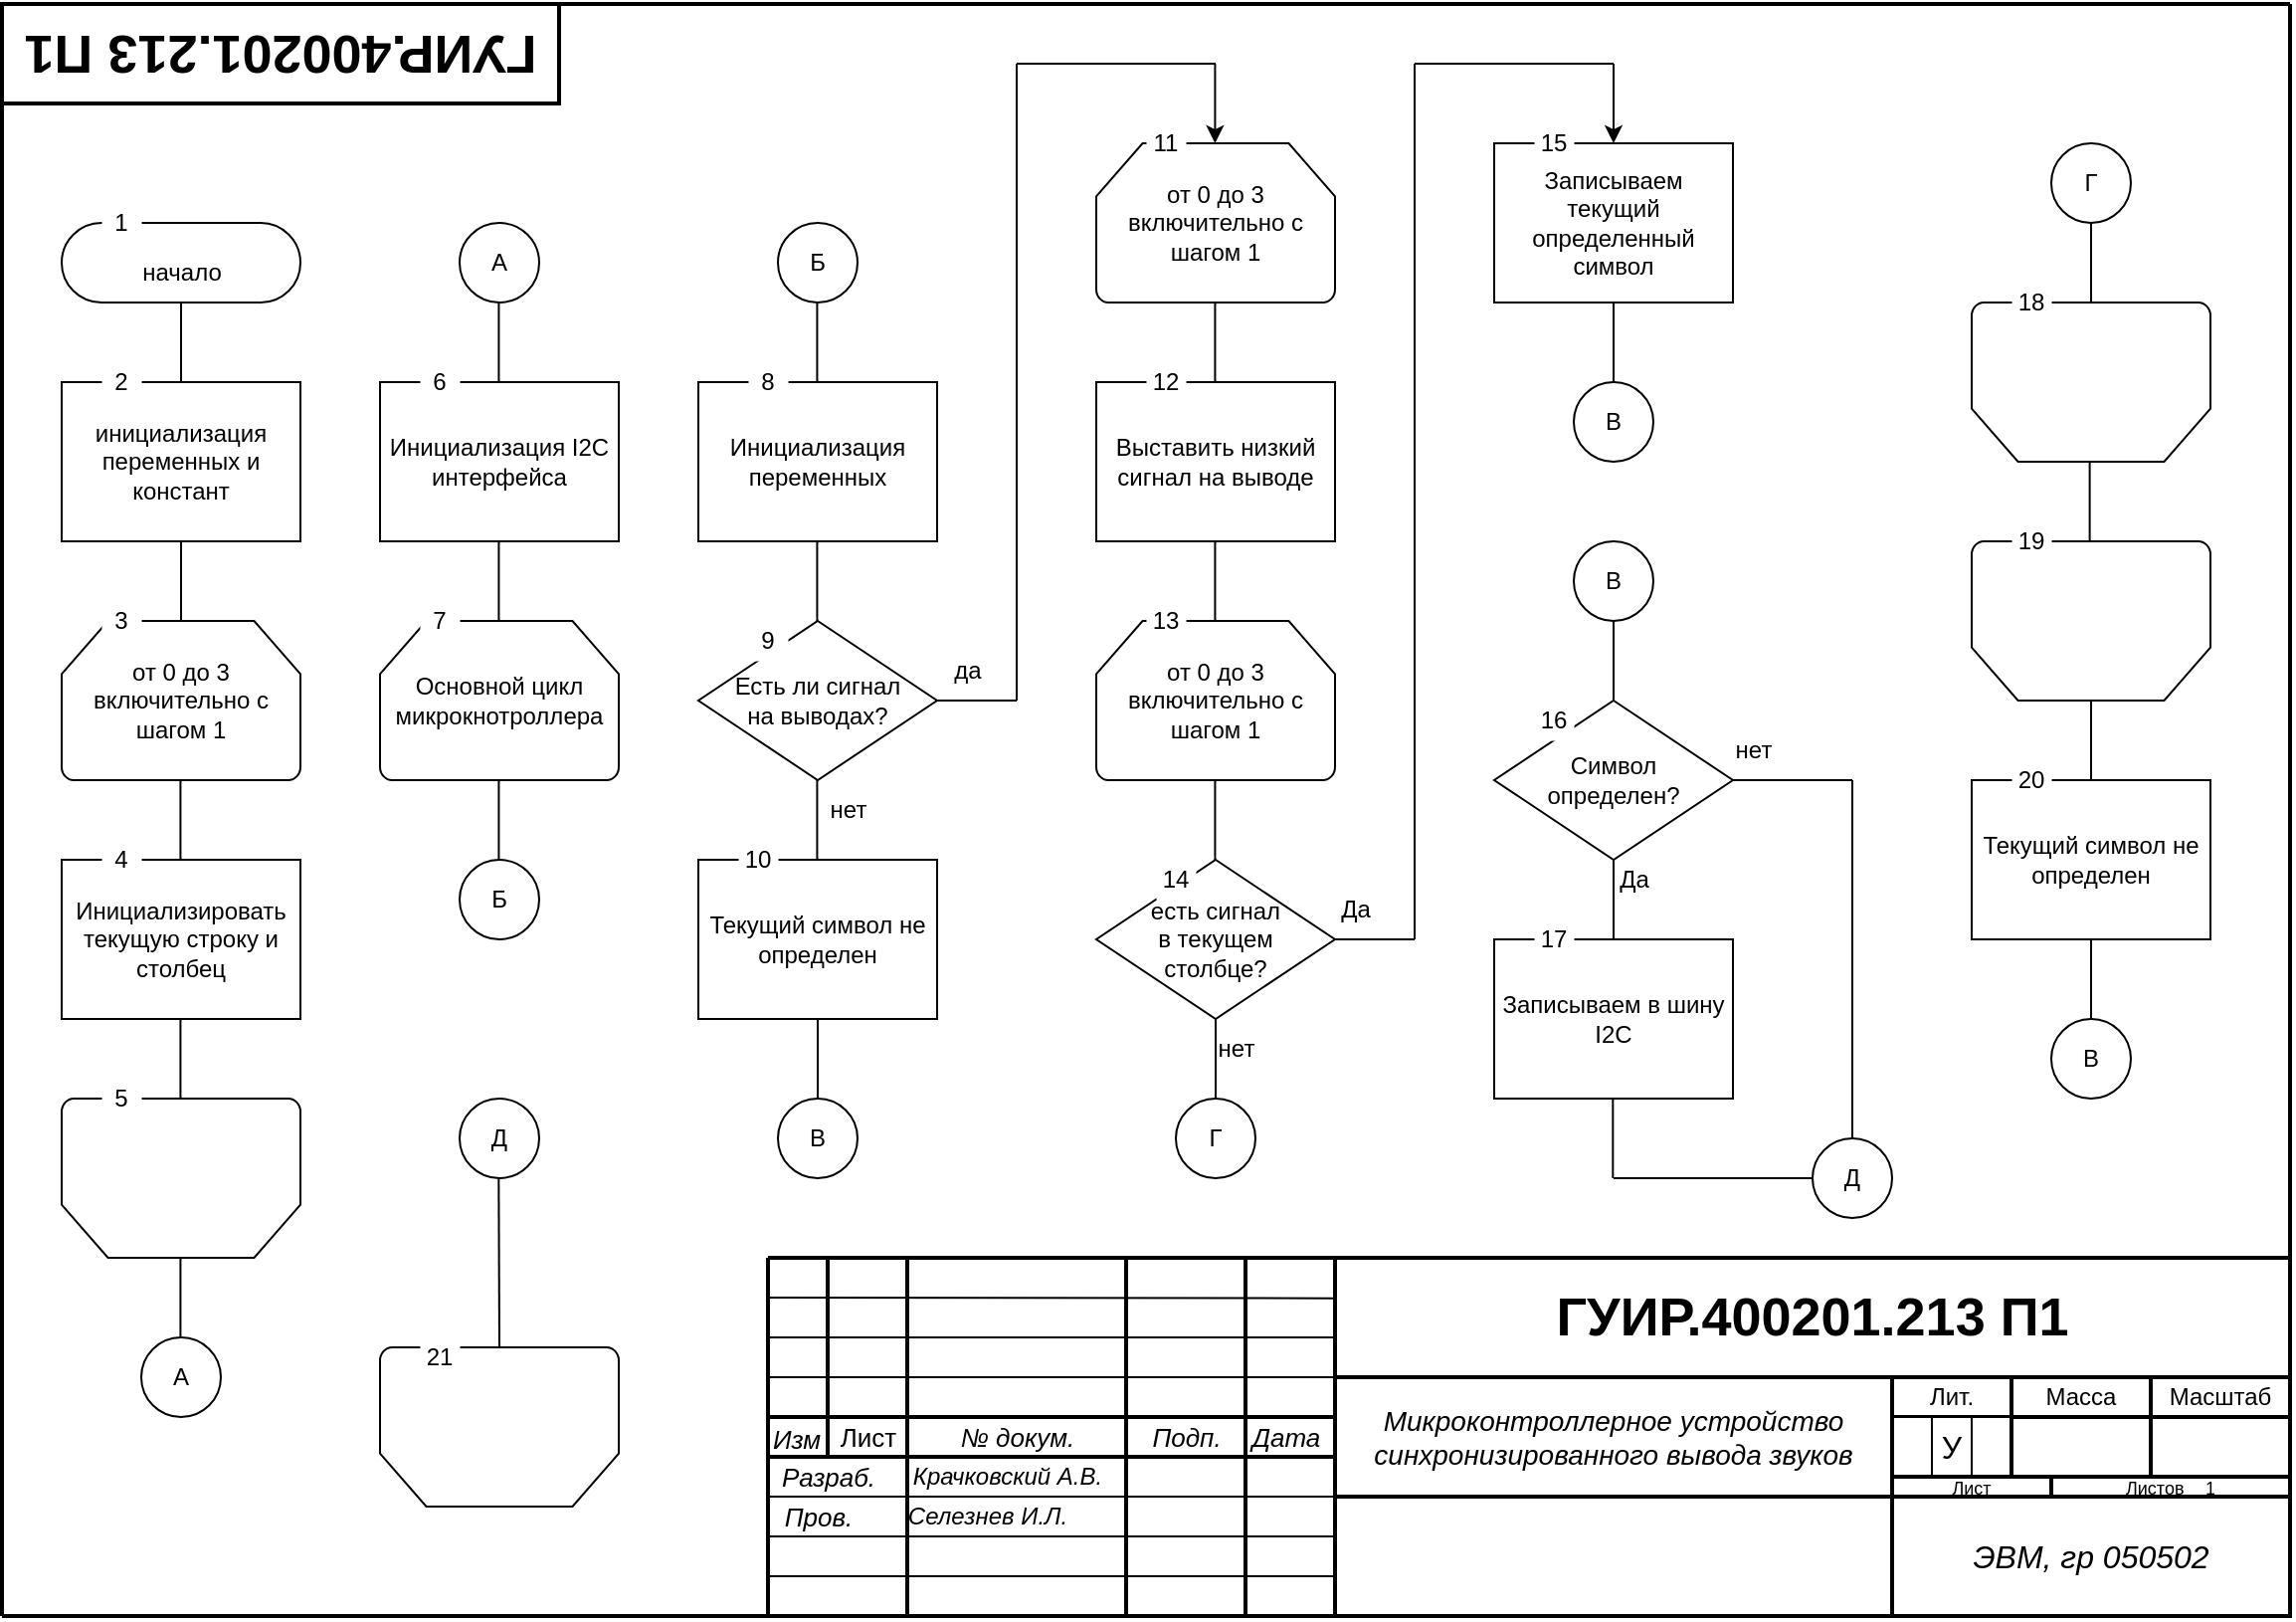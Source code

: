 <mxfile version="20.3.0" type="device"><diagram id="GXZPRwEHkEbAvO9n9FGi" name="Page-1"><mxGraphModel dx="1422" dy="873" grid="1" gridSize="10" guides="1" tooltips="1" connect="1" arrows="1" fold="1" page="1" pageScale="1" pageWidth="1169" pageHeight="827" math="0" shadow="0"><root><mxCell id="0"/><mxCell id="1" parent="0"/><mxCell id="h3O_C7E2nkgjkyTEOgax-40" value="Основной цикл&lt;br&gt;микрокнотроллера" style="strokeWidth=1;html=1;shape=mxgraph.flowchart.loop_limit;whiteSpace=wrap;strokeColor=#000000;fontSize=12;fontColor=#000000;" vertex="1" parent="1"><mxGeometry x="200" y="320" width="120" height="80" as="geometry"/></mxCell><mxCell id="_X2f78YvWw6dJyPzaX1N-1" value="&lt;b&gt;&lt;font style=&quot;font-size: 27px;&quot;&gt;ГУИР.400201.213 П1&lt;/font&gt;&lt;/b&gt;" style="rounded=0;whiteSpace=wrap;html=1;strokeWidth=2;rotation=-180;" parent="1" vertex="1"><mxGeometry x="10" y="10" width="280" height="50" as="geometry"/></mxCell><mxCell id="acDS-vU58lCO8OHWH6dE-1" value="" style="rounded=0;whiteSpace=wrap;html=1;strokeWidth=2;" parent="1" vertex="1"><mxGeometry x="680" y="760" width="280" height="60" as="geometry"/></mxCell><mxCell id="QoqpxSPmtK9tFqNRTRTl-2" value="" style="endArrow=none;html=1;rounded=0;strokeWidth=2;" parent="1" edge="1"><mxGeometry width="50" height="50" relative="1" as="geometry"><mxPoint x="10" y="820" as="sourcePoint"/><mxPoint x="1160" y="820" as="targetPoint"/></mxGeometry></mxCell><mxCell id="QoqpxSPmtK9tFqNRTRTl-3" value="" style="endArrow=none;html=1;rounded=0;strokeWidth=2;" parent="1" edge="1"><mxGeometry width="50" height="50" relative="1" as="geometry"><mxPoint x="1160" y="820" as="sourcePoint"/><mxPoint x="1160" y="10" as="targetPoint"/></mxGeometry></mxCell><mxCell id="QoqpxSPmtK9tFqNRTRTl-4" value="" style="endArrow=none;html=1;rounded=0;strokeWidth=2;" parent="1" edge="1"><mxGeometry width="50" height="50" relative="1" as="geometry"><mxPoint x="10" y="10" as="sourcePoint"/><mxPoint x="1160" y="10" as="targetPoint"/></mxGeometry></mxCell><mxCell id="QoqpxSPmtK9tFqNRTRTl-5" value="" style="endArrow=none;html=1;rounded=0;strokeWidth=2;" parent="1" edge="1"><mxGeometry width="50" height="50" relative="1" as="geometry"><mxPoint x="10" y="820" as="sourcePoint"/><mxPoint x="10" y="10" as="targetPoint"/></mxGeometry></mxCell><mxCell id="QoqpxSPmtK9tFqNRTRTl-6" value="&lt;b&gt;&lt;font style=&quot;font-size: 27px;&quot;&gt;ГУИР.400201.213 П1&lt;/font&gt;&lt;/b&gt;" style="rounded=0;whiteSpace=wrap;html=1;strokeWidth=2;" parent="1" vertex="1"><mxGeometry x="680" y="640" width="480" height="60" as="geometry"/></mxCell><mxCell id="QoqpxSPmtK9tFqNRTRTl-11" value="Лит." style="rounded=0;whiteSpace=wrap;html=1;strokeWidth=2;" parent="1" vertex="1"><mxGeometry x="960" y="700" width="60" height="20" as="geometry"/></mxCell><mxCell id="QoqpxSPmtK9tFqNRTRTl-12" value="Масса" style="rounded=0;whiteSpace=wrap;html=1;strokeWidth=2;" parent="1" vertex="1"><mxGeometry x="1020" y="700" width="70" height="20" as="geometry"/></mxCell><mxCell id="QoqpxSPmtK9tFqNRTRTl-13" value="Масштаб" style="rounded=0;whiteSpace=wrap;html=1;strokeWidth=2;" parent="1" vertex="1"><mxGeometry x="1090" y="700" width="70" height="20" as="geometry"/></mxCell><mxCell id="QoqpxSPmtK9tFqNRTRTl-14" value="" style="rounded=0;whiteSpace=wrap;html=1;" parent="1" vertex="1"><mxGeometry x="960" y="720" width="20" height="30" as="geometry"/></mxCell><mxCell id="QoqpxSPmtK9tFqNRTRTl-15" value="&lt;font style=&quot;font-size: 16px;&quot;&gt;У&lt;/font&gt;" style="rounded=0;whiteSpace=wrap;html=1;" parent="1" vertex="1"><mxGeometry x="980" y="720" width="20" height="30" as="geometry"/></mxCell><mxCell id="QoqpxSPmtK9tFqNRTRTl-16" value="" style="rounded=0;whiteSpace=wrap;html=1;" parent="1" vertex="1"><mxGeometry x="1000" y="720" width="20" height="30" as="geometry"/></mxCell><mxCell id="QoqpxSPmtK9tFqNRTRTl-17" value="" style="rounded=0;whiteSpace=wrap;html=1;strokeWidth=2;" parent="1" vertex="1"><mxGeometry x="1020" y="720" width="70" height="30" as="geometry"/></mxCell><mxCell id="QoqpxSPmtK9tFqNRTRTl-18" value="" style="rounded=0;whiteSpace=wrap;html=1;strokeWidth=2;" parent="1" vertex="1"><mxGeometry x="1090" y="720" width="70" height="30" as="geometry"/></mxCell><mxCell id="QoqpxSPmtK9tFqNRTRTl-19" value="&lt;font style=&quot;font-size: 9px;&quot;&gt;Лист&lt;/font&gt;" style="rounded=0;whiteSpace=wrap;html=1;strokeWidth=2;" parent="1" vertex="1"><mxGeometry x="960" y="750" width="80" height="10" as="geometry"/></mxCell><mxCell id="QoqpxSPmtK9tFqNRTRTl-20" value="&lt;font style=&quot;font-size: 9px;&quot;&gt;Листов&lt;span style=&quot;white-space: pre;&quot;&gt;&#9;&lt;/span&gt;1&lt;/font&gt;" style="rounded=0;whiteSpace=wrap;html=1;strokeWidth=2;" parent="1" vertex="1"><mxGeometry x="1040" y="750" width="120" height="10" as="geometry"/></mxCell><mxCell id="QoqpxSPmtK9tFqNRTRTl-21" value="" style="endArrow=none;html=1;rounded=0;exitX=1;exitY=0;exitDx=0;exitDy=0;strokeWidth=2;" parent="1" edge="1"><mxGeometry width="50" height="50" relative="1" as="geometry"><mxPoint x="960" y="760" as="sourcePoint"/><mxPoint x="960" y="720" as="targetPoint"/></mxGeometry></mxCell><mxCell id="QoqpxSPmtK9tFqNRTRTl-22" value="&lt;i&gt;ЭВМ, гр 050502&lt;/i&gt;" style="rounded=0;whiteSpace=wrap;html=1;fontSize=16;strokeWidth=2;" parent="1" vertex="1"><mxGeometry x="960" y="760" width="200" height="60" as="geometry"/></mxCell><mxCell id="QoqpxSPmtK9tFqNRTRTl-23" value="" style="endArrow=none;html=1;rounded=0;fontSize=16;strokeWidth=2;entryX=0;entryY=0;entryDx=0;entryDy=0;" parent="1" target="QoqpxSPmtK9tFqNRTRTl-6" edge="1"><mxGeometry width="50" height="50" relative="1" as="geometry"><mxPoint x="395" y="640" as="sourcePoint"/><mxPoint x="675" y="640" as="targetPoint"/></mxGeometry></mxCell><mxCell id="QoqpxSPmtK9tFqNRTRTl-24" value="" style="endArrow=none;html=1;rounded=0;fontSize=16;strokeWidth=2;exitX=0;exitY=1;exitDx=0;exitDy=0;" parent="1" edge="1"><mxGeometry width="50" height="50" relative="1" as="geometry"><mxPoint x="395" y="820" as="sourcePoint"/><mxPoint x="395" y="640" as="targetPoint"/></mxGeometry></mxCell><mxCell id="QoqpxSPmtK9tFqNRTRTl-25" value="" style="endArrow=none;html=1;rounded=0;fontSize=16;strokeWidth=1;exitX=0;exitY=0;exitDx=0;exitDy=0;entryX=0;entryY=0;entryDx=0;entryDy=0;" parent="1" target="acDS-vU58lCO8OHWH6dE-2" edge="1"><mxGeometry width="50" height="50" relative="1" as="geometry"><mxPoint x="395" y="700" as="sourcePoint"/><mxPoint x="675" y="700" as="targetPoint"/></mxGeometry></mxCell><mxCell id="QoqpxSPmtK9tFqNRTRTl-26" value="" style="endArrow=none;html=1;rounded=0;fontSize=16;strokeWidth=1;entryX=0;entryY=1;entryDx=0;entryDy=0;" parent="1" target="acDS-vU58lCO8OHWH6dE-2" edge="1"><mxGeometry width="50" height="50" relative="1" as="geometry"><mxPoint x="395" y="760" as="sourcePoint"/><mxPoint x="675" y="760" as="targetPoint"/></mxGeometry></mxCell><mxCell id="QoqpxSPmtK9tFqNRTRTl-27" value="" style="endArrow=none;html=1;rounded=0;fontSize=16;strokeWidth=2;" parent="1" edge="1"><mxGeometry width="50" height="50" relative="1" as="geometry"><mxPoint x="635" y="820" as="sourcePoint"/><mxPoint x="635" y="640" as="targetPoint"/></mxGeometry></mxCell><mxCell id="QoqpxSPmtK9tFqNRTRTl-28" value="" style="endArrow=none;html=1;rounded=0;fontSize=16;strokeWidth=2;" parent="1" edge="1"><mxGeometry width="50" height="50" relative="1" as="geometry"><mxPoint x="575" y="820" as="sourcePoint"/><mxPoint x="575" y="640" as="targetPoint"/></mxGeometry></mxCell><mxCell id="QoqpxSPmtK9tFqNRTRTl-29" value="" style="endArrow=none;html=1;rounded=0;fontSize=16;strokeWidth=2;" parent="1" edge="1"><mxGeometry width="50" height="50" relative="1" as="geometry"><mxPoint x="425" y="740" as="sourcePoint"/><mxPoint x="425" y="640" as="targetPoint"/></mxGeometry></mxCell><mxCell id="QoqpxSPmtK9tFqNRTRTl-30" value="" style="endArrow=none;html=1;rounded=0;fontSize=16;strokeWidth=2;" parent="1" edge="1"><mxGeometry width="50" height="50" relative="1" as="geometry"><mxPoint x="465" y="820" as="sourcePoint"/><mxPoint x="465" y="640" as="targetPoint"/></mxGeometry></mxCell><mxCell id="QoqpxSPmtK9tFqNRTRTl-31" value="" style="endArrow=none;html=1;rounded=0;fontSize=16;strokeWidth=1;exitX=-0.001;exitY=0.339;exitDx=0;exitDy=0;exitPerimeter=0;" parent="1" source="QoqpxSPmtK9tFqNRTRTl-6" edge="1"><mxGeometry width="50" height="50" relative="1" as="geometry"><mxPoint x="675" y="659.98" as="sourcePoint"/><mxPoint x="395" y="660" as="targetPoint"/></mxGeometry></mxCell><mxCell id="QoqpxSPmtK9tFqNRTRTl-32" value="" style="endArrow=none;html=1;rounded=0;fontSize=16;strokeWidth=1;exitX=0;exitY=0.667;exitDx=0;exitDy=0;exitPerimeter=0;" parent="1" edge="1"><mxGeometry width="50" height="50" relative="1" as="geometry"><mxPoint x="680" y="680.02" as="sourcePoint"/><mxPoint x="396" y="680" as="targetPoint"/></mxGeometry></mxCell><mxCell id="QoqpxSPmtK9tFqNRTRTl-33" value="" style="endArrow=none;html=1;rounded=0;fontSize=16;strokeWidth=2;" parent="1" edge="1"><mxGeometry width="50" height="50" relative="1" as="geometry"><mxPoint x="680" y="720" as="sourcePoint"/><mxPoint x="395" y="720" as="targetPoint"/></mxGeometry></mxCell><mxCell id="QoqpxSPmtK9tFqNRTRTl-34" value="" style="endArrow=none;html=1;rounded=0;fontSize=16;strokeWidth=2;" parent="1" edge="1"><mxGeometry width="50" height="50" relative="1" as="geometry"><mxPoint x="680" y="740" as="sourcePoint"/><mxPoint x="395" y="740" as="targetPoint"/></mxGeometry></mxCell><mxCell id="QoqpxSPmtK9tFqNRTRTl-35" value="" style="endArrow=none;html=1;rounded=0;fontSize=16;strokeWidth=1;exitX=0;exitY=0.333;exitDx=0;exitDy=0;exitPerimeter=0;" parent="1" edge="1"><mxGeometry width="50" height="50" relative="1" as="geometry"><mxPoint x="680" y="779.98" as="sourcePoint"/><mxPoint x="395" y="780" as="targetPoint"/></mxGeometry></mxCell><mxCell id="QoqpxSPmtK9tFqNRTRTl-37" value="" style="endArrow=none;html=1;rounded=0;fontSize=16;strokeWidth=1;exitX=0;exitY=0.667;exitDx=0;exitDy=0;exitPerimeter=0;" parent="1" edge="1"><mxGeometry width="50" height="50" relative="1" as="geometry"><mxPoint x="680" y="800.02" as="sourcePoint"/><mxPoint x="394" y="800" as="targetPoint"/></mxGeometry></mxCell><mxCell id="QoqpxSPmtK9tFqNRTRTl-38" value="&lt;font style=&quot;font-size: 13px;&quot;&gt;&lt;i&gt;Изм&lt;/i&gt;&lt;/font&gt;" style="text;html=1;align=center;verticalAlign=middle;resizable=0;points=[];autosize=1;strokeColor=none;fillColor=none;fontSize=16;" parent="1" vertex="1"><mxGeometry x="389" y="715" width="40" height="30" as="geometry"/></mxCell><mxCell id="QoqpxSPmtK9tFqNRTRTl-39" value="Лист" style="text;html=1;align=center;verticalAlign=middle;resizable=0;points=[];autosize=1;strokeColor=none;fillColor=none;fontSize=13;" parent="1" vertex="1"><mxGeometry x="425" y="720" width="40" height="20" as="geometry"/></mxCell><mxCell id="QoqpxSPmtK9tFqNRTRTl-40" value="&lt;i&gt;№ докум.&lt;/i&gt;" style="text;html=1;align=center;verticalAlign=middle;resizable=0;points=[];autosize=1;strokeColor=none;fillColor=none;fontSize=13;" parent="1" vertex="1"><mxGeometry x="485" y="720" width="70" height="20" as="geometry"/></mxCell><mxCell id="QoqpxSPmtK9tFqNRTRTl-41" value="&lt;i&gt;Подп.&lt;/i&gt;" style="text;html=1;align=center;verticalAlign=middle;resizable=0;points=[];autosize=1;strokeColor=none;fillColor=none;fontSize=13;" parent="1" vertex="1"><mxGeometry x="580" y="720" width="50" height="20" as="geometry"/></mxCell><mxCell id="QoqpxSPmtK9tFqNRTRTl-42" value="&lt;i&gt;Дата&lt;/i&gt;" style="text;html=1;align=center;verticalAlign=middle;resizable=0;points=[];autosize=1;strokeColor=none;fillColor=none;fontSize=13;" parent="1" vertex="1"><mxGeometry x="630" y="720" width="50" height="20" as="geometry"/></mxCell><mxCell id="QoqpxSPmtK9tFqNRTRTl-43" value="&lt;i&gt;Разраб.&lt;/i&gt;" style="text;html=1;align=center;verticalAlign=middle;resizable=0;points=[];autosize=1;strokeColor=none;fillColor=none;fontSize=13;" parent="1" vertex="1"><mxGeometry x="395" y="740" width="60" height="20" as="geometry"/></mxCell><mxCell id="QoqpxSPmtK9tFqNRTRTl-44" value="&lt;i&gt;Пров.&lt;/i&gt;" style="text;html=1;align=center;verticalAlign=middle;resizable=0;points=[];autosize=1;strokeColor=none;fillColor=none;fontSize=13;" parent="1" vertex="1"><mxGeometry x="395" y="760" width="50" height="20" as="geometry"/></mxCell><mxCell id="acDS-vU58lCO8OHWH6dE-2" value="&lt;i&gt;&lt;font style=&quot;font-size: 14px;&quot;&gt;Микроконтроллерное устройство синхронизированного вывода звуков&lt;/font&gt;&lt;/i&gt;" style="rounded=0;whiteSpace=wrap;html=1;strokeWidth=2;" parent="1" vertex="1"><mxGeometry x="680" y="700" width="280" height="60" as="geometry"/></mxCell><mxCell id="h3O_C7E2nkgjkyTEOgax-1" value="&lt;i&gt;Крачковский А.В.&lt;/i&gt;" style="text;html=1;align=center;verticalAlign=middle;resizable=0;points=[];autosize=1;strokeColor=none;fillColor=none;" vertex="1" parent="1"><mxGeometry x="455" y="735" width="120" height="30" as="geometry"/></mxCell><mxCell id="h3O_C7E2nkgjkyTEOgax-2" value="&lt;i&gt;Селезнев И.Л.&lt;/i&gt;" style="text;html=1;align=center;verticalAlign=middle;resizable=0;points=[];autosize=1;strokeColor=none;fillColor=none;" vertex="1" parent="1"><mxGeometry x="455" y="755" width="100" height="30" as="geometry"/></mxCell><mxCell id="h3O_C7E2nkgjkyTEOgax-4" value="&lt;font style=&quot;font-size: 12px;&quot;&gt;начало&lt;/font&gt;" style="html=1;dashed=0;whitespace=wrap;shape=mxgraph.dfd.start;fontSize=27;align=center;" vertex="1" parent="1"><mxGeometry x="40" y="120" width="120" height="40" as="geometry"/></mxCell><mxCell id="h3O_C7E2nkgjkyTEOgax-6" value="1" style="rounded=0;whiteSpace=wrap;html=1;fontSize=12;fontColor=#000000;strokeWidth=0;strokeColor=#FFFFFF;" vertex="1" parent="1"><mxGeometry x="60" y="110" width="20" height="20" as="geometry"/></mxCell><mxCell id="h3O_C7E2nkgjkyTEOgax-7" value="инициализация переменных и констант" style="rounded=0;whiteSpace=wrap;html=1;strokeColor=#000000;strokeWidth=1;fontSize=12;fontColor=#000000;" vertex="1" parent="1"><mxGeometry x="40" y="200" width="120" height="80" as="geometry"/></mxCell><mxCell id="h3O_C7E2nkgjkyTEOgax-8" value="" style="endArrow=none;html=1;rounded=0;fontSize=12;fontColor=#000000;exitX=0.5;exitY=0;exitDx=0;exitDy=0;" edge="1" parent="1" source="h3O_C7E2nkgjkyTEOgax-7"><mxGeometry width="50" height="50" relative="1" as="geometry"><mxPoint x="50" y="210" as="sourcePoint"/><mxPoint x="100" y="160" as="targetPoint"/></mxGeometry></mxCell><mxCell id="h3O_C7E2nkgjkyTEOgax-9" value="2" style="rounded=0;whiteSpace=wrap;html=1;fontSize=12;fontColor=#000000;strokeWidth=0;strokeColor=#FFFFFF;" vertex="1" parent="1"><mxGeometry x="60" y="190" width="20" height="20" as="geometry"/></mxCell><mxCell id="h3O_C7E2nkgjkyTEOgax-10" value="от 0 до 3 включительно с шагом 1" style="strokeWidth=1;html=1;shape=mxgraph.flowchart.loop_limit;whiteSpace=wrap;strokeColor=#000000;fontSize=12;fontColor=#000000;" vertex="1" parent="1"><mxGeometry x="40" y="320" width="120" height="80" as="geometry"/></mxCell><mxCell id="h3O_C7E2nkgjkyTEOgax-11" value="" style="endArrow=none;html=1;rounded=0;fontSize=12;fontColor=#000000;exitX=0.5;exitY=0;exitDx=0;exitDy=0;exitPerimeter=0;" edge="1" parent="1" source="h3O_C7E2nkgjkyTEOgax-10"><mxGeometry width="50" height="50" relative="1" as="geometry"><mxPoint x="50" y="330" as="sourcePoint"/><mxPoint x="100" y="280" as="targetPoint"/></mxGeometry></mxCell><mxCell id="h3O_C7E2nkgjkyTEOgax-12" value="3" style="rounded=0;whiteSpace=wrap;html=1;fontSize=12;fontColor=#000000;strokeWidth=0;strokeColor=#FFFFFF;" vertex="1" parent="1"><mxGeometry x="60" y="310" width="20" height="20" as="geometry"/></mxCell><mxCell id="h3O_C7E2nkgjkyTEOgax-13" value="Инициализировать текущую строку и столбец" style="rounded=0;whiteSpace=wrap;html=1;strokeColor=#000000;strokeWidth=1;fontSize=12;fontColor=#000000;" vertex="1" parent="1"><mxGeometry x="40" y="440" width="120" height="80" as="geometry"/></mxCell><mxCell id="h3O_C7E2nkgjkyTEOgax-14" value="" style="endArrow=none;html=1;rounded=0;fontSize=12;fontColor=#000000;exitX=0.5;exitY=0;exitDx=0;exitDy=0;exitPerimeter=0;" edge="1" parent="1"><mxGeometry width="50" height="50" relative="1" as="geometry"><mxPoint x="99.71" y="440" as="sourcePoint"/><mxPoint x="99.71" y="400" as="targetPoint"/></mxGeometry></mxCell><mxCell id="h3O_C7E2nkgjkyTEOgax-15" value="" style="strokeWidth=1;html=1;shape=mxgraph.flowchart.loop_limit;whiteSpace=wrap;strokeColor=#000000;fontSize=12;fontColor=#000000;rotation=-180;" vertex="1" parent="1"><mxGeometry x="40" y="560" width="120" height="80" as="geometry"/></mxCell><mxCell id="h3O_C7E2nkgjkyTEOgax-16" value="" style="endArrow=none;html=1;rounded=0;fontSize=12;fontColor=#000000;exitX=0.5;exitY=0;exitDx=0;exitDy=0;exitPerimeter=0;" edge="1" parent="1"><mxGeometry width="50" height="50" relative="1" as="geometry"><mxPoint x="99.71" y="560" as="sourcePoint"/><mxPoint x="99.71" y="520" as="targetPoint"/></mxGeometry></mxCell><mxCell id="h3O_C7E2nkgjkyTEOgax-17" value="4" style="rounded=0;whiteSpace=wrap;html=1;fontSize=12;fontColor=#000000;strokeWidth=0;strokeColor=#FFFFFF;" vertex="1" parent="1"><mxGeometry x="60" y="430" width="20" height="20" as="geometry"/></mxCell><mxCell id="h3O_C7E2nkgjkyTEOgax-18" value="5" style="rounded=0;whiteSpace=wrap;html=1;fontSize=12;fontColor=#000000;strokeWidth=0;strokeColor=#FFFFFF;" vertex="1" parent="1"><mxGeometry x="60" y="550" width="20" height="20" as="geometry"/></mxCell><mxCell id="h3O_C7E2nkgjkyTEOgax-21" value="" style="endArrow=none;html=1;rounded=0;fontSize=12;fontColor=#000000;exitX=0.5;exitY=0;exitDx=0;exitDy=0;exitPerimeter=0;" edge="1" parent="1"><mxGeometry width="50" height="50" relative="1" as="geometry"><mxPoint x="99.71" y="680" as="sourcePoint"/><mxPoint x="99.71" y="640" as="targetPoint"/></mxGeometry></mxCell><mxCell id="h3O_C7E2nkgjkyTEOgax-19" value="А" style="ellipse;whiteSpace=wrap;html=1;aspect=fixed;strokeColor=#000000;strokeWidth=1;fontSize=12;fontColor=#000000;" vertex="1" parent="1"><mxGeometry x="80" y="680" width="40" height="40" as="geometry"/></mxCell><mxCell id="h3O_C7E2nkgjkyTEOgax-22" value="А" style="ellipse;whiteSpace=wrap;html=1;aspect=fixed;strokeColor=#000000;strokeWidth=1;fontSize=12;fontColor=#000000;" vertex="1" parent="1"><mxGeometry x="240" y="120" width="40" height="40" as="geometry"/></mxCell><mxCell id="h3O_C7E2nkgjkyTEOgax-23" value="Инициализация I2C интерфейса" style="rounded=0;whiteSpace=wrap;html=1;strokeColor=#000000;strokeWidth=1;fontSize=12;fontColor=#000000;" vertex="1" parent="1"><mxGeometry x="200" y="200" width="120" height="80" as="geometry"/></mxCell><mxCell id="h3O_C7E2nkgjkyTEOgax-24" value="6" style="rounded=0;whiteSpace=wrap;html=1;fontSize=12;fontColor=#000000;strokeWidth=0;strokeColor=#FFFFFF;" vertex="1" parent="1"><mxGeometry x="220" y="190" width="20" height="20" as="geometry"/></mxCell><mxCell id="h3O_C7E2nkgjkyTEOgax-25" value="" style="endArrow=none;html=1;rounded=0;fontSize=12;fontColor=#000000;exitX=0.5;exitY=0;exitDx=0;exitDy=0;" edge="1" parent="1"><mxGeometry width="50" height="50" relative="1" as="geometry"><mxPoint x="259.71" y="200" as="sourcePoint"/><mxPoint x="259.71" y="160" as="targetPoint"/></mxGeometry></mxCell><mxCell id="h3O_C7E2nkgjkyTEOgax-26" value="" style="endArrow=none;html=1;rounded=0;fontSize=12;fontColor=#000000;exitX=0.5;exitY=0;exitDx=0;exitDy=0;" edge="1" parent="1"><mxGeometry width="50" height="50" relative="1" as="geometry"><mxPoint x="259.71" y="320" as="sourcePoint"/><mxPoint x="259.71" y="280" as="targetPoint"/></mxGeometry></mxCell><mxCell id="h3O_C7E2nkgjkyTEOgax-27" value="Б" style="ellipse;whiteSpace=wrap;html=1;aspect=fixed;strokeColor=#000000;strokeWidth=1;fontSize=12;fontColor=#000000;" vertex="1" parent="1"><mxGeometry x="240" y="440" width="40" height="40" as="geometry"/></mxCell><mxCell id="h3O_C7E2nkgjkyTEOgax-28" value="Б" style="ellipse;whiteSpace=wrap;html=1;aspect=fixed;strokeColor=#000000;strokeWidth=1;fontSize=12;fontColor=#000000;" vertex="1" parent="1"><mxGeometry x="400" y="120" width="40" height="40" as="geometry"/></mxCell><mxCell id="h3O_C7E2nkgjkyTEOgax-30" value="" style="endArrow=none;html=1;rounded=0;fontSize=12;fontColor=#000000;exitX=0.5;exitY=0;exitDx=0;exitDy=0;" edge="1" parent="1"><mxGeometry width="50" height="50" relative="1" as="geometry"><mxPoint x="419.71" y="200" as="sourcePoint"/><mxPoint x="419.71" y="160" as="targetPoint"/></mxGeometry></mxCell><mxCell id="h3O_C7E2nkgjkyTEOgax-31" value="В" style="ellipse;whiteSpace=wrap;html=1;aspect=fixed;strokeColor=#000000;strokeWidth=1;fontSize=12;fontColor=#000000;" vertex="1" parent="1"><mxGeometry x="400" y="560" width="40" height="40" as="geometry"/></mxCell><mxCell id="h3O_C7E2nkgjkyTEOgax-32" value="Инициализация переменных" style="rounded=0;whiteSpace=wrap;html=1;strokeColor=#000000;strokeWidth=1;fontSize=12;fontColor=#000000;" vertex="1" parent="1"><mxGeometry x="360" y="200" width="120" height="80" as="geometry"/></mxCell><mxCell id="h3O_C7E2nkgjkyTEOgax-33" value="7" style="rounded=0;whiteSpace=wrap;html=1;fontSize=12;fontColor=#000000;strokeWidth=0;strokeColor=#FFFFFF;" vertex="1" parent="1"><mxGeometry x="220" y="310" width="20" height="20" as="geometry"/></mxCell><mxCell id="h3O_C7E2nkgjkyTEOgax-34" value="Есть ли сигнал&lt;br&gt;на выводах?" style="rhombus;whiteSpace=wrap;html=1;strokeColor=#000000;strokeWidth=1;fontSize=12;fontColor=#000000;" vertex="1" parent="1"><mxGeometry x="360" y="320" width="120" height="80" as="geometry"/></mxCell><mxCell id="h3O_C7E2nkgjkyTEOgax-35" value="8" style="rounded=0;whiteSpace=wrap;html=1;fontSize=12;fontColor=#000000;strokeWidth=0;strokeColor=#FFFFFF;" vertex="1" parent="1"><mxGeometry x="385" y="190" width="20" height="20" as="geometry"/></mxCell><mxCell id="h3O_C7E2nkgjkyTEOgax-36" value="" style="endArrow=none;html=1;rounded=0;fontSize=12;fontColor=#000000;exitX=0.5;exitY=0;exitDx=0;exitDy=0;exitPerimeter=0;" edge="1" parent="1"><mxGeometry width="50" height="50" relative="1" as="geometry"><mxPoint x="419.71" y="440" as="sourcePoint"/><mxPoint x="419.71" y="400" as="targetPoint"/></mxGeometry></mxCell><mxCell id="h3O_C7E2nkgjkyTEOgax-37" value="нет" style="text;html=1;align=center;verticalAlign=middle;resizable=0;points=[];autosize=1;strokeColor=none;fillColor=none;fontSize=12;fontColor=#000000;" vertex="1" parent="1"><mxGeometry x="415" y="400" width="40" height="30" as="geometry"/></mxCell><mxCell id="h3O_C7E2nkgjkyTEOgax-38" value="Текущий символ не определен" style="rounded=0;whiteSpace=wrap;html=1;strokeColor=#000000;strokeWidth=1;fontSize=12;fontColor=#000000;" vertex="1" parent="1"><mxGeometry x="360" y="440" width="120" height="80" as="geometry"/></mxCell><mxCell id="h3O_C7E2nkgjkyTEOgax-39" value="" style="endArrow=none;html=1;rounded=0;fontSize=12;fontColor=#000000;exitX=0.5;exitY=0;exitDx=0;exitDy=0;exitPerimeter=0;" edge="1" parent="1"><mxGeometry width="50" height="50" relative="1" as="geometry"><mxPoint x="419.71" y="320" as="sourcePoint"/><mxPoint x="419.71" y="280" as="targetPoint"/></mxGeometry></mxCell><mxCell id="h3O_C7E2nkgjkyTEOgax-41" value="" style="endArrow=none;html=1;rounded=0;fontSize=12;fontColor=#000000;exitX=0.5;exitY=0;exitDx=0;exitDy=0;exitPerimeter=0;" edge="1" parent="1"><mxGeometry width="50" height="50" relative="1" as="geometry"><mxPoint x="259.71" y="440" as="sourcePoint"/><mxPoint x="259.71" y="400" as="targetPoint"/></mxGeometry></mxCell><mxCell id="h3O_C7E2nkgjkyTEOgax-42" value="" style="endArrow=none;html=1;rounded=0;fontSize=12;fontColor=#000000;exitX=0.5;exitY=0;exitDx=0;exitDy=0;entryX=0.5;entryY=1;entryDx=0;entryDy=0;" edge="1" parent="1" source="h3O_C7E2nkgjkyTEOgax-31" target="h3O_C7E2nkgjkyTEOgax-38"><mxGeometry width="50" height="50" relative="1" as="geometry"><mxPoint x="375" y="570" as="sourcePoint"/><mxPoint x="425" y="520" as="targetPoint"/></mxGeometry></mxCell><mxCell id="h3O_C7E2nkgjkyTEOgax-43" value="9" style="rounded=0;whiteSpace=wrap;html=1;fontSize=12;fontColor=#000000;strokeWidth=0;strokeColor=#FFFFFF;" vertex="1" parent="1"><mxGeometry x="385" y="320" width="20" height="20" as="geometry"/></mxCell><mxCell id="h3O_C7E2nkgjkyTEOgax-44" value="10" style="rounded=0;whiteSpace=wrap;html=1;fontSize=12;fontColor=#000000;strokeWidth=0;strokeColor=#FFFFFF;" vertex="1" parent="1"><mxGeometry x="380" y="430" width="20" height="20" as="geometry"/></mxCell><mxCell id="h3O_C7E2nkgjkyTEOgax-45" value="" style="endArrow=none;html=1;rounded=0;fontSize=12;fontColor=#000000;" edge="1" parent="1"><mxGeometry width="50" height="50" relative="1" as="geometry"><mxPoint x="480" y="360" as="sourcePoint"/><mxPoint x="520" y="360" as="targetPoint"/></mxGeometry></mxCell><mxCell id="h3O_C7E2nkgjkyTEOgax-46" value="да" style="text;html=1;align=center;verticalAlign=middle;resizable=0;points=[];autosize=1;strokeColor=none;fillColor=none;fontSize=12;fontColor=#000000;" vertex="1" parent="1"><mxGeometry x="475" y="330" width="40" height="30" as="geometry"/></mxCell><mxCell id="h3O_C7E2nkgjkyTEOgax-47" value="" style="endArrow=none;html=1;rounded=0;fontSize=12;fontColor=#000000;" edge="1" parent="1"><mxGeometry width="50" height="50" relative="1" as="geometry"><mxPoint x="520" y="360" as="sourcePoint"/><mxPoint x="520" y="40" as="targetPoint"/></mxGeometry></mxCell><mxCell id="h3O_C7E2nkgjkyTEOgax-48" value="" style="endArrow=none;html=1;rounded=0;fontSize=12;fontColor=#000000;" edge="1" parent="1"><mxGeometry width="50" height="50" relative="1" as="geometry"><mxPoint x="520" y="40" as="sourcePoint"/><mxPoint x="620" y="40" as="targetPoint"/></mxGeometry></mxCell><mxCell id="h3O_C7E2nkgjkyTEOgax-50" value="" style="endArrow=classic;html=1;rounded=0;fontSize=12;fontColor=#000000;" edge="1" parent="1"><mxGeometry width="50" height="50" relative="1" as="geometry"><mxPoint x="619.71" y="40" as="sourcePoint"/><mxPoint x="619.71" y="80" as="targetPoint"/></mxGeometry></mxCell><mxCell id="h3O_C7E2nkgjkyTEOgax-52" value="от 0 до 3 включительно с шагом 1" style="strokeWidth=1;html=1;shape=mxgraph.flowchart.loop_limit;whiteSpace=wrap;strokeColor=#000000;fontSize=12;fontColor=#000000;" vertex="1" parent="1"><mxGeometry x="560" y="80" width="120" height="80" as="geometry"/></mxCell><mxCell id="h3O_C7E2nkgjkyTEOgax-53" value="Выставить низкий сигнал на выводе" style="rounded=0;whiteSpace=wrap;html=1;strokeColor=#000000;strokeWidth=1;fontSize=12;fontColor=#000000;" vertex="1" parent="1"><mxGeometry x="560" y="200" width="120" height="80" as="geometry"/></mxCell><mxCell id="h3O_C7E2nkgjkyTEOgax-55" value="" style="endArrow=none;html=1;rounded=0;fontSize=12;fontColor=#000000;exitX=0.5;exitY=0;exitDx=0;exitDy=0;" edge="1" parent="1"><mxGeometry width="50" height="50" relative="1" as="geometry"><mxPoint x="619.71" y="200" as="sourcePoint"/><mxPoint x="619.71" y="160" as="targetPoint"/></mxGeometry></mxCell><mxCell id="h3O_C7E2nkgjkyTEOgax-56" value="от 0 до 3 включительно с шагом 1" style="strokeWidth=1;html=1;shape=mxgraph.flowchart.loop_limit;whiteSpace=wrap;strokeColor=#000000;fontSize=12;fontColor=#000000;" vertex="1" parent="1"><mxGeometry x="560" y="320" width="120" height="80" as="geometry"/></mxCell><mxCell id="h3O_C7E2nkgjkyTEOgax-58" value="" style="endArrow=none;html=1;rounded=0;fontSize=12;fontColor=#000000;exitX=0.5;exitY=0;exitDx=0;exitDy=0;" edge="1" parent="1"><mxGeometry width="50" height="50" relative="1" as="geometry"><mxPoint x="619.71" y="320" as="sourcePoint"/><mxPoint x="619.71" y="280" as="targetPoint"/></mxGeometry></mxCell><mxCell id="h3O_C7E2nkgjkyTEOgax-59" value="есть сигнал&lt;br&gt;в текущем&lt;br&gt;столбце?" style="rhombus;whiteSpace=wrap;html=1;strokeColor=#000000;strokeWidth=1;fontSize=12;fontColor=#000000;" vertex="1" parent="1"><mxGeometry x="560" y="440" width="120" height="80" as="geometry"/></mxCell><mxCell id="h3O_C7E2nkgjkyTEOgax-61" value="" style="endArrow=none;html=1;rounded=0;fontSize=12;fontColor=#000000;exitX=0.5;exitY=0;exitDx=0;exitDy=0;" edge="1" parent="1"><mxGeometry width="50" height="50" relative="1" as="geometry"><mxPoint x="619.71" y="440" as="sourcePoint"/><mxPoint x="619.71" y="400" as="targetPoint"/></mxGeometry></mxCell><mxCell id="h3O_C7E2nkgjkyTEOgax-62" value="" style="endArrow=none;html=1;rounded=0;fontSize=12;fontColor=#000000;" edge="1" parent="1"><mxGeometry width="50" height="50" relative="1" as="geometry"><mxPoint x="620" y="520" as="sourcePoint"/><mxPoint x="620" y="560" as="targetPoint"/></mxGeometry></mxCell><mxCell id="h3O_C7E2nkgjkyTEOgax-66" value="нет" style="text;html=1;align=center;verticalAlign=middle;resizable=0;points=[];autosize=1;strokeColor=none;fillColor=none;fontSize=12;fontColor=#000000;" vertex="1" parent="1"><mxGeometry x="610" y="520" width="40" height="30" as="geometry"/></mxCell><mxCell id="h3O_C7E2nkgjkyTEOgax-67" value="Записываем текущий определенный символ" style="rounded=0;whiteSpace=wrap;html=1;strokeColor=#000000;strokeWidth=1;fontSize=12;fontColor=#000000;" vertex="1" parent="1"><mxGeometry x="760" y="80" width="120" height="80" as="geometry"/></mxCell><mxCell id="h3O_C7E2nkgjkyTEOgax-68" value="" style="endArrow=none;html=1;rounded=0;fontSize=12;fontColor=#000000;" edge="1" parent="1"><mxGeometry width="50" height="50" relative="1" as="geometry"><mxPoint x="680" y="480" as="sourcePoint"/><mxPoint x="720" y="480" as="targetPoint"/></mxGeometry></mxCell><mxCell id="h3O_C7E2nkgjkyTEOgax-69" value="" style="endArrow=none;html=1;rounded=0;fontSize=12;fontColor=#000000;" edge="1" parent="1"><mxGeometry width="50" height="50" relative="1" as="geometry"><mxPoint x="720" y="480" as="sourcePoint"/><mxPoint x="720" y="40" as="targetPoint"/></mxGeometry></mxCell><mxCell id="h3O_C7E2nkgjkyTEOgax-70" value="" style="endArrow=none;html=1;rounded=0;fontSize=12;fontColor=#000000;" edge="1" parent="1"><mxGeometry width="50" height="50" relative="1" as="geometry"><mxPoint x="720" y="40" as="sourcePoint"/><mxPoint x="820" y="40" as="targetPoint"/></mxGeometry></mxCell><mxCell id="h3O_C7E2nkgjkyTEOgax-71" value="" style="endArrow=classic;html=1;rounded=0;fontSize=12;fontColor=#000000;" edge="1" parent="1"><mxGeometry width="50" height="50" relative="1" as="geometry"><mxPoint x="820" y="40" as="sourcePoint"/><mxPoint x="820" y="80" as="targetPoint"/></mxGeometry></mxCell><mxCell id="h3O_C7E2nkgjkyTEOgax-72" value="Да" style="text;html=1;align=center;verticalAlign=middle;resizable=0;points=[];autosize=1;strokeColor=none;fillColor=none;fontSize=12;fontColor=#000000;" vertex="1" parent="1"><mxGeometry x="670" y="450" width="40" height="30" as="geometry"/></mxCell><mxCell id="h3O_C7E2nkgjkyTEOgax-74" value="В" style="ellipse;whiteSpace=wrap;html=1;aspect=fixed;strokeColor=#000000;strokeWidth=1;fontSize=12;fontColor=#000000;" vertex="1" parent="1"><mxGeometry x="800" y="200" width="40" height="40" as="geometry"/></mxCell><mxCell id="h3O_C7E2nkgjkyTEOgax-75" value="" style="endArrow=none;html=1;rounded=0;fontSize=12;fontColor=#000000;exitX=0.5;exitY=0;exitDx=0;exitDy=0;" edge="1" parent="1" source="h3O_C7E2nkgjkyTEOgax-74"><mxGeometry width="50" height="50" relative="1" as="geometry"><mxPoint x="770" y="210" as="sourcePoint"/><mxPoint x="820" y="160" as="targetPoint"/></mxGeometry></mxCell><mxCell id="h3O_C7E2nkgjkyTEOgax-76" value="В" style="ellipse;whiteSpace=wrap;html=1;aspect=fixed;strokeColor=#000000;strokeWidth=1;fontSize=12;fontColor=#000000;" vertex="1" parent="1"><mxGeometry x="800" y="280" width="40" height="40" as="geometry"/></mxCell><mxCell id="h3O_C7E2nkgjkyTEOgax-77" value="" style="endArrow=none;html=1;rounded=0;fontSize=12;fontColor=#000000;" edge="1" parent="1"><mxGeometry width="50" height="50" relative="1" as="geometry"><mxPoint x="820" y="360" as="sourcePoint"/><mxPoint x="820" y="320" as="targetPoint"/></mxGeometry></mxCell><mxCell id="h3O_C7E2nkgjkyTEOgax-78" value="Символ&lt;br&gt;определен?" style="rhombus;whiteSpace=wrap;html=1;strokeColor=#000000;strokeWidth=1;fontSize=12;fontColor=#000000;" vertex="1" parent="1"><mxGeometry x="760" y="360" width="120" height="80" as="geometry"/></mxCell><mxCell id="h3O_C7E2nkgjkyTEOgax-79" value="Записываем в шину I2C" style="rounded=0;whiteSpace=wrap;html=1;strokeColor=#000000;strokeWidth=1;fontSize=12;fontColor=#000000;" vertex="1" parent="1"><mxGeometry x="760" y="480" width="120" height="80" as="geometry"/></mxCell><mxCell id="h3O_C7E2nkgjkyTEOgax-82" value="" style="endArrow=none;html=1;rounded=0;fontSize=12;fontColor=#000000;" edge="1" parent="1" source="h3O_C7E2nkgjkyTEOgax-79"><mxGeometry width="50" height="50" relative="1" as="geometry"><mxPoint x="770" y="490" as="sourcePoint"/><mxPoint x="820" y="440" as="targetPoint"/></mxGeometry></mxCell><mxCell id="h3O_C7E2nkgjkyTEOgax-83" value="Да" style="text;html=1;align=center;verticalAlign=middle;resizable=0;points=[];autosize=1;strokeColor=none;fillColor=none;fontSize=12;fontColor=#000000;" vertex="1" parent="1"><mxGeometry x="810" y="435" width="40" height="30" as="geometry"/></mxCell><mxCell id="h3O_C7E2nkgjkyTEOgax-84" value="Г" style="ellipse;whiteSpace=wrap;html=1;aspect=fixed;strokeColor=#000000;strokeWidth=1;fontSize=12;fontColor=#000000;" vertex="1" parent="1"><mxGeometry x="600" y="560" width="40" height="40" as="geometry"/></mxCell><mxCell id="h3O_C7E2nkgjkyTEOgax-85" value="Г" style="ellipse;whiteSpace=wrap;html=1;aspect=fixed;strokeColor=#000000;strokeWidth=1;fontSize=12;fontColor=#000000;" vertex="1" parent="1"><mxGeometry x="1040" y="80" width="40" height="40" as="geometry"/></mxCell><mxCell id="h3O_C7E2nkgjkyTEOgax-86" value="" style="strokeWidth=1;html=1;shape=mxgraph.flowchart.loop_limit;whiteSpace=wrap;strokeColor=#000000;fontSize=12;fontColor=#000000;rotation=-180;" vertex="1" parent="1"><mxGeometry x="1000" y="160" width="120" height="80" as="geometry"/></mxCell><mxCell id="h3O_C7E2nkgjkyTEOgax-87" value="" style="strokeWidth=1;html=1;shape=mxgraph.flowchart.loop_limit;whiteSpace=wrap;strokeColor=#000000;fontSize=12;fontColor=#000000;rotation=-180;" vertex="1" parent="1"><mxGeometry x="1000" y="280" width="120" height="80" as="geometry"/></mxCell><mxCell id="h3O_C7E2nkgjkyTEOgax-88" value="" style="endArrow=none;html=1;rounded=0;fontSize=12;fontColor=#000000;exitX=0.5;exitY=1;exitDx=0;exitDy=0;exitPerimeter=0;" edge="1" parent="1" source="h3O_C7E2nkgjkyTEOgax-86"><mxGeometry width="50" height="50" relative="1" as="geometry"><mxPoint x="1010" y="170" as="sourcePoint"/><mxPoint x="1060" y="120" as="targetPoint"/></mxGeometry></mxCell><mxCell id="h3O_C7E2nkgjkyTEOgax-89" value="" style="endArrow=none;html=1;rounded=0;fontSize=12;fontColor=#000000;exitX=0.5;exitY=1;exitDx=0;exitDy=0;exitPerimeter=0;" edge="1" parent="1"><mxGeometry width="50" height="50" relative="1" as="geometry"><mxPoint x="1059.31" y="280.0" as="sourcePoint"/><mxPoint x="1059.31" y="240.0" as="targetPoint"/></mxGeometry></mxCell><mxCell id="h3O_C7E2nkgjkyTEOgax-90" value="Текущий символ не определен" style="rounded=0;whiteSpace=wrap;html=1;strokeColor=#000000;strokeWidth=1;fontSize=12;fontColor=#000000;" vertex="1" parent="1"><mxGeometry x="1000" y="400" width="120" height="80" as="geometry"/></mxCell><mxCell id="h3O_C7E2nkgjkyTEOgax-91" value="В" style="ellipse;whiteSpace=wrap;html=1;aspect=fixed;strokeColor=#000000;strokeWidth=1;fontSize=12;fontColor=#000000;" vertex="1" parent="1"><mxGeometry x="1040" y="520" width="40" height="40" as="geometry"/></mxCell><mxCell id="h3O_C7E2nkgjkyTEOgax-92" value="" style="endArrow=none;html=1;rounded=0;fontSize=12;fontColor=#000000;exitX=0.5;exitY=0;exitDx=0;exitDy=0;" edge="1" parent="1" source="h3O_C7E2nkgjkyTEOgax-90"><mxGeometry width="50" height="50" relative="1" as="geometry"><mxPoint x="1010" y="410" as="sourcePoint"/><mxPoint x="1060" y="360" as="targetPoint"/></mxGeometry></mxCell><mxCell id="h3O_C7E2nkgjkyTEOgax-93" value="" style="endArrow=none;html=1;rounded=0;fontSize=12;fontColor=#000000;exitX=0.5;exitY=0;exitDx=0;exitDy=0;" edge="1" parent="1"><mxGeometry width="50" height="50" relative="1" as="geometry"><mxPoint x="1060" y="520.0" as="sourcePoint"/><mxPoint x="1060" y="480.0" as="targetPoint"/></mxGeometry></mxCell><mxCell id="h3O_C7E2nkgjkyTEOgax-94" value="Д" style="ellipse;whiteSpace=wrap;html=1;aspect=fixed;strokeColor=#000000;strokeWidth=1;fontSize=12;fontColor=#000000;" vertex="1" parent="1"><mxGeometry x="240" y="560" width="40" height="40" as="geometry"/></mxCell><mxCell id="h3O_C7E2nkgjkyTEOgax-95" value="" style="strokeWidth=1;html=1;shape=mxgraph.flowchart.loop_limit;whiteSpace=wrap;strokeColor=#000000;fontSize=12;fontColor=#000000;rotation=-180;" vertex="1" parent="1"><mxGeometry x="200" y="685" width="120" height="80" as="geometry"/></mxCell><mxCell id="h3O_C7E2nkgjkyTEOgax-96" value="" style="endArrow=none;html=1;rounded=0;fontSize=12;fontColor=#000000;exitX=0.5;exitY=1;exitDx=0;exitDy=0;exitPerimeter=0;" edge="1" parent="1" source="h3O_C7E2nkgjkyTEOgax-95"><mxGeometry width="50" height="50" relative="1" as="geometry"><mxPoint x="259.66" y="640" as="sourcePoint"/><mxPoint x="259.66" y="600.0" as="targetPoint"/></mxGeometry></mxCell><mxCell id="h3O_C7E2nkgjkyTEOgax-97" value="" style="endArrow=none;html=1;rounded=0;fontSize=12;fontColor=#000000;exitX=0.5;exitY=0;exitDx=0;exitDy=0;exitPerimeter=0;" edge="1" parent="1"><mxGeometry width="50" height="50" relative="1" as="geometry"><mxPoint x="819.66" y="600" as="sourcePoint"/><mxPoint x="819.66" y="560" as="targetPoint"/></mxGeometry></mxCell><mxCell id="h3O_C7E2nkgjkyTEOgax-98" value="Д" style="ellipse;whiteSpace=wrap;html=1;aspect=fixed;strokeColor=#000000;strokeWidth=1;fontSize=12;fontColor=#000000;" vertex="1" parent="1"><mxGeometry x="920" y="580" width="40" height="40" as="geometry"/></mxCell><mxCell id="h3O_C7E2nkgjkyTEOgax-99" value="" style="endArrow=none;html=1;rounded=0;fontSize=12;fontColor=#000000;entryX=0;entryY=0.5;entryDx=0;entryDy=0;" edge="1" parent="1" target="h3O_C7E2nkgjkyTEOgax-98"><mxGeometry width="50" height="50" relative="1" as="geometry"><mxPoint x="820" y="600" as="sourcePoint"/><mxPoint x="870" y="550" as="targetPoint"/></mxGeometry></mxCell><mxCell id="h3O_C7E2nkgjkyTEOgax-100" value="" style="endArrow=none;html=1;rounded=0;fontSize=12;fontColor=#000000;" edge="1" parent="1"><mxGeometry width="50" height="50" relative="1" as="geometry"><mxPoint x="880" y="400" as="sourcePoint"/><mxPoint x="940" y="400" as="targetPoint"/></mxGeometry></mxCell><mxCell id="h3O_C7E2nkgjkyTEOgax-101" value="" style="endArrow=none;html=1;rounded=0;fontSize=12;fontColor=#000000;exitX=0.5;exitY=0;exitDx=0;exitDy=0;" edge="1" parent="1" source="h3O_C7E2nkgjkyTEOgax-98"><mxGeometry width="50" height="50" relative="1" as="geometry"><mxPoint x="895" y="450" as="sourcePoint"/><mxPoint x="940" y="400" as="targetPoint"/></mxGeometry></mxCell><mxCell id="h3O_C7E2nkgjkyTEOgax-102" value="нет" style="text;html=1;align=center;verticalAlign=middle;resizable=0;points=[];autosize=1;strokeColor=none;fillColor=none;fontSize=12;fontColor=#000000;" vertex="1" parent="1"><mxGeometry x="870" y="370" width="40" height="30" as="geometry"/></mxCell><mxCell id="h3O_C7E2nkgjkyTEOgax-103" value="11" style="rounded=0;whiteSpace=wrap;html=1;fontSize=12;fontColor=#000000;strokeWidth=0;strokeColor=#FFFFFF;" vertex="1" parent="1"><mxGeometry x="585" y="70" width="20" height="20" as="geometry"/></mxCell><mxCell id="h3O_C7E2nkgjkyTEOgax-104" value="12" style="rounded=0;whiteSpace=wrap;html=1;fontSize=12;fontColor=#000000;strokeWidth=0;strokeColor=#FFFFFF;" vertex="1" parent="1"><mxGeometry x="585" y="190" width="20" height="20" as="geometry"/></mxCell><mxCell id="h3O_C7E2nkgjkyTEOgax-105" value="13" style="rounded=0;whiteSpace=wrap;html=1;fontSize=12;fontColor=#000000;strokeWidth=0;strokeColor=#FFFFFF;" vertex="1" parent="1"><mxGeometry x="585" y="310" width="20" height="20" as="geometry"/></mxCell><mxCell id="h3O_C7E2nkgjkyTEOgax-106" value="14" style="rounded=0;whiteSpace=wrap;html=1;fontSize=12;fontColor=#000000;strokeWidth=0;strokeColor=#FFFFFF;" vertex="1" parent="1"><mxGeometry x="590" y="440" width="20" height="20" as="geometry"/></mxCell><mxCell id="h3O_C7E2nkgjkyTEOgax-107" value="15" style="rounded=0;whiteSpace=wrap;html=1;fontSize=12;fontColor=#000000;strokeWidth=0;strokeColor=#FFFFFF;" vertex="1" parent="1"><mxGeometry x="780" y="70" width="20" height="20" as="geometry"/></mxCell><mxCell id="h3O_C7E2nkgjkyTEOgax-108" value="16" style="rounded=0;whiteSpace=wrap;html=1;fontSize=12;fontColor=#000000;strokeWidth=0;strokeColor=#FFFFFF;" vertex="1" parent="1"><mxGeometry x="780" y="360" width="20" height="20" as="geometry"/></mxCell><mxCell id="h3O_C7E2nkgjkyTEOgax-109" value="17" style="rounded=0;whiteSpace=wrap;html=1;fontSize=12;fontColor=#000000;strokeWidth=0;strokeColor=#FFFFFF;" vertex="1" parent="1"><mxGeometry x="780" y="470" width="20" height="20" as="geometry"/></mxCell><mxCell id="h3O_C7E2nkgjkyTEOgax-110" value="18" style="rounded=0;whiteSpace=wrap;html=1;fontSize=12;fontColor=#000000;strokeWidth=0;strokeColor=#FFFFFF;" vertex="1" parent="1"><mxGeometry x="1020" y="150" width="20" height="20" as="geometry"/></mxCell><mxCell id="h3O_C7E2nkgjkyTEOgax-111" value="19" style="rounded=0;whiteSpace=wrap;html=1;fontSize=12;fontColor=#000000;strokeWidth=0;strokeColor=#FFFFFF;" vertex="1" parent="1"><mxGeometry x="1020" y="270" width="20" height="20" as="geometry"/></mxCell><mxCell id="h3O_C7E2nkgjkyTEOgax-112" value="20" style="rounded=0;whiteSpace=wrap;html=1;fontSize=12;fontColor=#000000;strokeWidth=0;strokeColor=#FFFFFF;" vertex="1" parent="1"><mxGeometry x="1020" y="390" width="20" height="20" as="geometry"/></mxCell><mxCell id="h3O_C7E2nkgjkyTEOgax-113" value="21" style="rounded=0;whiteSpace=wrap;html=1;fontSize=12;fontColor=#000000;strokeWidth=0;strokeColor=#FFFFFF;" vertex="1" parent="1"><mxGeometry x="220" y="680" width="20" height="20" as="geometry"/></mxCell></root></mxGraphModel></diagram></mxfile>